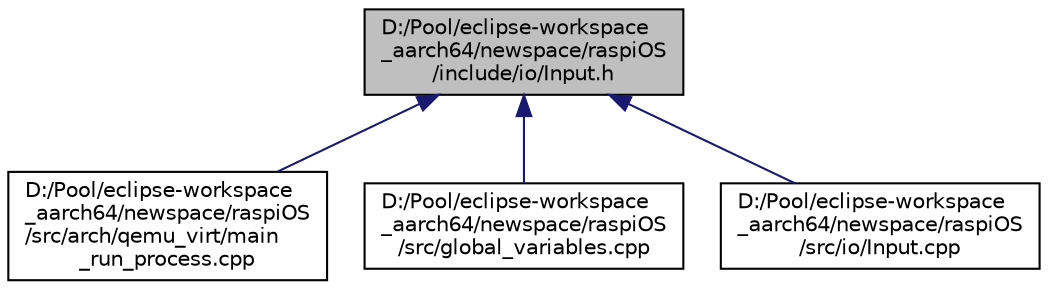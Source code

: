 digraph "D:/Pool/eclipse-workspace_aarch64/newspace/raspiOS/include/io/Input.h"
{
  edge [fontname="Helvetica",fontsize="10",labelfontname="Helvetica",labelfontsize="10"];
  node [fontname="Helvetica",fontsize="10",shape=record];
  Node1424 [label="D:/Pool/eclipse-workspace\l_aarch64/newspace/raspiOS\l/include/io/Input.h",height=0.2,width=0.4,color="black", fillcolor="grey75", style="filled", fontcolor="black"];
  Node1424 -> Node1425 [dir="back",color="midnightblue",fontsize="10",style="solid",fontname="Helvetica"];
  Node1425 [label="D:/Pool/eclipse-workspace\l_aarch64/newspace/raspiOS\l/src/arch/qemu_virt/main\l_run_process.cpp",height=0.2,width=0.4,color="black", fillcolor="white", style="filled",URL="$d9/d35/main__run__process_8cpp.html"];
  Node1424 -> Node1426 [dir="back",color="midnightblue",fontsize="10",style="solid",fontname="Helvetica"];
  Node1426 [label="D:/Pool/eclipse-workspace\l_aarch64/newspace/raspiOS\l/src/global_variables.cpp",height=0.2,width=0.4,color="black", fillcolor="white", style="filled",URL="$d9/d90/global__variables_8cpp.html"];
  Node1424 -> Node1427 [dir="back",color="midnightblue",fontsize="10",style="solid",fontname="Helvetica"];
  Node1427 [label="D:/Pool/eclipse-workspace\l_aarch64/newspace/raspiOS\l/src/io/Input.cpp",height=0.2,width=0.4,color="black", fillcolor="white", style="filled",URL="$d7/d47/_input_8cpp.html"];
}
